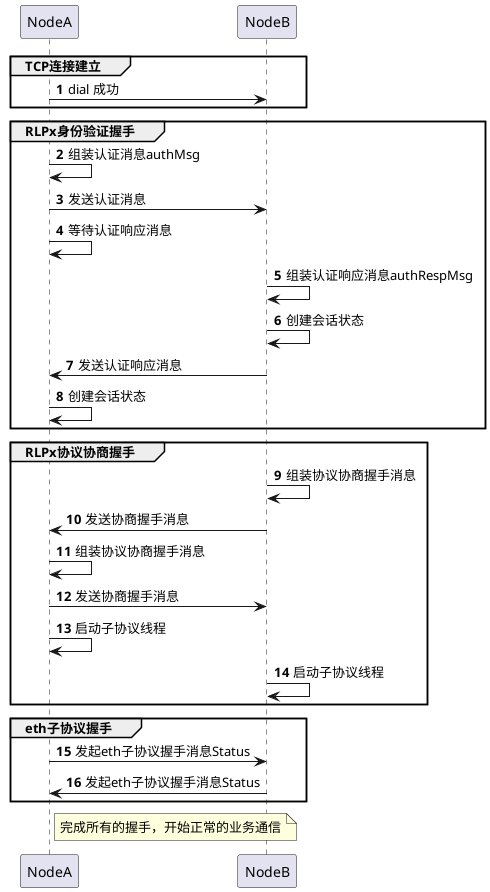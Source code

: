 @startuml
participant NodeA as a
participant NodeB as b
autonumber

group TCP连接建立
a -> b: dial 成功
end group


group RLPx身份验证握手
a -> a: 组装认证消息authMsg
a -> b: 发送认证消息
a -> a: 等待认证响应消息
b -> b: 组装认证响应消息authRespMsg
b -> b: 创建会话状态
b -> a: 发送认证响应消息
a -> a: 创建会话状态
end group

group RLPx协议协商握手
b -> b: 组装协议协商握手消息
b -> a: 发送协商握手消息
a -> a: 组装协议协商握手消息
a -> b: 发送协商握手消息
a -> a: 启动子协议线程
b -> b: 启动子协议线程
end group

group eth子协议握手
a -> b: 发起eth子协议握手消息Status
b -> a: 发起eth子协议握手消息Status
end group

note right a
完成所有的握手，开始正常的业务通信
end note
@enduml